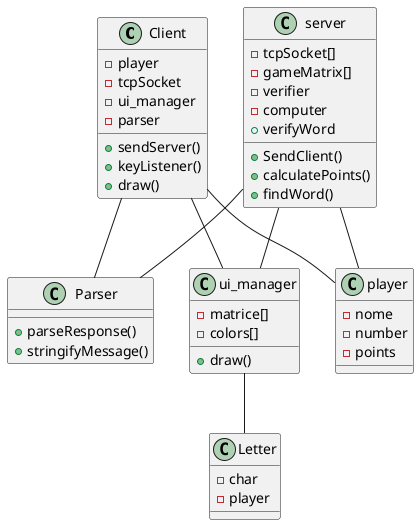 @startuml TEST_CLASS
/' Class elements 
with PlantUml '/

'===== PARAMS ====='
'skinparam responseMessageBelowArrow true
'skinparam sequenceMessageAlign center
'autonumber The keyword autonumber is used to automatically add an incrementing number to messages.

'====> Declaring element
/'
abstract abstract
abstract class "abstract class"
annotation annotation
circle circle
() circle_short_form
class class
class class_stereo <<stereotype>>
diamond diamond
'/

'====> Relations between classes
/'
Class01 <|-- Class02
Class03 *-- Class04
Class05 o-- Class06
Class07 .. Class08
Class09 -- Class10
'/
'====> Label on relations

class Client{
    -player
    -tcpSocket
    -ui_manager
    -parser
    +sendServer()
    +keyListener()
    +draw()
}

class Parser{
    +parseResponse()
    +stringifyMessage()
}

Class ui_manager{
    -matrice[]
    -colors[]
    +draw()
}

Class server{
    -tcpSocket[]
    -gameMatrix[]
    -verifier
    -computer
    +SendClient()
    +calculatePoints()
    +verifyWord
    +findWord()
}

Class Letter{
    -char
    -player
}

Class player{
    -nome
    -number
    -points
}
Client -- Parser
Client -- player
Client -- ui_manager
ui_manager -- Letter


server -- Parser
server -- ui_manager
server -- player
@enduml